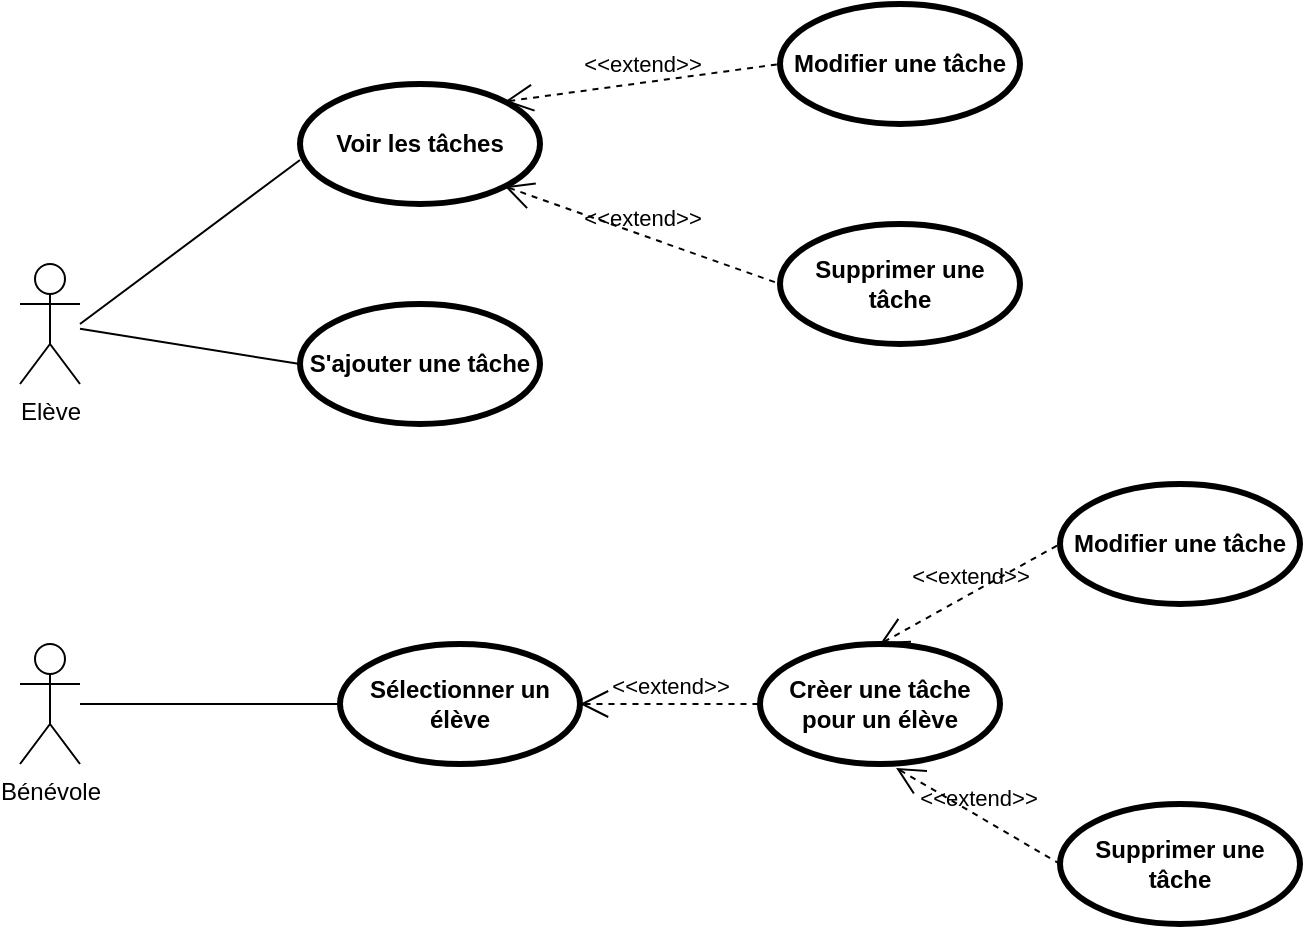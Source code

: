 <mxfile version="18.2.1" type="github">
  <diagram id="wpccjwFJa_wh-Vl-M0VJ" name="Page-1">
    <mxGraphModel dx="1422" dy="794" grid="1" gridSize="10" guides="1" tooltips="1" connect="1" arrows="1" fold="1" page="1" pageScale="1" pageWidth="827" pageHeight="1169" math="0" shadow="0">
      <root>
        <mxCell id="0" />
        <mxCell id="1" parent="0" />
        <mxCell id="4h-IRqhfVynDs1-3WfUB-1" value="Bénévole" style="shape=umlActor;html=1;verticalLabelPosition=bottom;verticalAlign=top;align=center;" parent="1" vertex="1">
          <mxGeometry x="120" y="430" width="30" height="60" as="geometry" />
        </mxCell>
        <mxCell id="4h-IRqhfVynDs1-3WfUB-2" value="Elève" style="shape=umlActor;html=1;verticalLabelPosition=bottom;verticalAlign=top;align=center;" parent="1" vertex="1">
          <mxGeometry x="120" y="240" width="30" height="60" as="geometry" />
        </mxCell>
        <mxCell id="4h-IRqhfVynDs1-3WfUB-3" value="Voir les tâches" style="shape=ellipse;html=1;strokeWidth=3;fontStyle=1;whiteSpace=wrap;align=center;perimeter=ellipsePerimeter;" parent="1" vertex="1">
          <mxGeometry x="260" y="150" width="120" height="60" as="geometry" />
        </mxCell>
        <mxCell id="4h-IRqhfVynDs1-3WfUB-4" value="S&#39;ajouter une tâche" style="shape=ellipse;html=1;strokeWidth=3;fontStyle=1;whiteSpace=wrap;align=center;perimeter=ellipsePerimeter;" parent="1" vertex="1">
          <mxGeometry x="260" y="260" width="120" height="60" as="geometry" />
        </mxCell>
        <mxCell id="4h-IRqhfVynDs1-3WfUB-5" value="Sélectionner un élève" style="shape=ellipse;html=1;strokeWidth=3;fontStyle=1;whiteSpace=wrap;align=center;perimeter=ellipsePerimeter;" parent="1" vertex="1">
          <mxGeometry x="280" y="430" width="120" height="60" as="geometry" />
        </mxCell>
        <mxCell id="4h-IRqhfVynDs1-3WfUB-6" value="Modifier une tâche" style="shape=ellipse;html=1;strokeWidth=3;fontStyle=1;whiteSpace=wrap;align=center;perimeter=ellipsePerimeter;" parent="1" vertex="1">
          <mxGeometry x="500" y="110" width="120" height="60" as="geometry" />
        </mxCell>
        <mxCell id="4h-IRqhfVynDs1-3WfUB-7" value="Supprimer une tâche" style="shape=ellipse;html=1;strokeWidth=3;fontStyle=1;whiteSpace=wrap;align=center;perimeter=ellipsePerimeter;" parent="1" vertex="1">
          <mxGeometry x="500" y="220" width="120" height="60" as="geometry" />
        </mxCell>
        <mxCell id="4h-IRqhfVynDs1-3WfUB-8" value="&amp;lt;&amp;lt;extend&amp;gt;&amp;gt;" style="edgeStyle=none;html=1;startArrow=open;endArrow=none;startSize=12;verticalAlign=bottom;dashed=1;labelBackgroundColor=none;rounded=0;exitX=1;exitY=1;exitDx=0;exitDy=0;entryX=0;entryY=0.5;entryDx=0;entryDy=0;" parent="1" source="4h-IRqhfVynDs1-3WfUB-3" target="4h-IRqhfVynDs1-3WfUB-7" edge="1">
          <mxGeometry width="160" relative="1" as="geometry">
            <mxPoint x="330" y="390" as="sourcePoint" />
            <mxPoint x="490" y="390" as="targetPoint" />
          </mxGeometry>
        </mxCell>
        <mxCell id="4h-IRqhfVynDs1-3WfUB-9" value="&amp;lt;&amp;lt;extend&amp;gt;&amp;gt;" style="edgeStyle=none;html=1;startArrow=open;endArrow=none;startSize=12;verticalAlign=bottom;dashed=1;labelBackgroundColor=none;rounded=0;exitX=1;exitY=0;exitDx=0;exitDy=0;entryX=0;entryY=0.5;entryDx=0;entryDy=0;" parent="1" source="4h-IRqhfVynDs1-3WfUB-3" target="4h-IRqhfVynDs1-3WfUB-6" edge="1">
          <mxGeometry width="160" relative="1" as="geometry">
            <mxPoint x="330" y="390" as="sourcePoint" />
            <mxPoint x="490" y="390" as="targetPoint" />
          </mxGeometry>
        </mxCell>
        <mxCell id="4h-IRqhfVynDs1-3WfUB-10" value="" style="edgeStyle=none;html=1;endArrow=none;verticalAlign=bottom;rounded=0;entryX=0;entryY=0.633;entryDx=0;entryDy=0;entryPerimeter=0;" parent="1" target="4h-IRqhfVynDs1-3WfUB-3" edge="1">
          <mxGeometry width="160" relative="1" as="geometry">
            <mxPoint x="150" y="270" as="sourcePoint" />
            <mxPoint x="490" y="390" as="targetPoint" />
          </mxGeometry>
        </mxCell>
        <mxCell id="4h-IRqhfVynDs1-3WfUB-11" value="" style="edgeStyle=none;html=1;endArrow=none;verticalAlign=bottom;rounded=0;entryX=0;entryY=0.5;entryDx=0;entryDy=0;" parent="1" source="4h-IRqhfVynDs1-3WfUB-2" target="4h-IRqhfVynDs1-3WfUB-4" edge="1">
          <mxGeometry width="160" relative="1" as="geometry">
            <mxPoint x="330" y="390" as="sourcePoint" />
            <mxPoint x="490" y="390" as="targetPoint" />
          </mxGeometry>
        </mxCell>
        <mxCell id="4h-IRqhfVynDs1-3WfUB-12" value="" style="edgeStyle=none;html=1;endArrow=none;verticalAlign=bottom;rounded=0;entryX=0;entryY=0.5;entryDx=0;entryDy=0;" parent="1" source="4h-IRqhfVynDs1-3WfUB-1" target="4h-IRqhfVynDs1-3WfUB-5" edge="1">
          <mxGeometry width="160" relative="1" as="geometry">
            <mxPoint x="330" y="390" as="sourcePoint" />
            <mxPoint x="490" y="390" as="targetPoint" />
          </mxGeometry>
        </mxCell>
        <mxCell id="4h-IRqhfVynDs1-3WfUB-13" value="Crèer une tâche pour un élève" style="shape=ellipse;html=1;strokeWidth=3;fontStyle=1;whiteSpace=wrap;align=center;perimeter=ellipsePerimeter;" parent="1" vertex="1">
          <mxGeometry x="490" y="430" width="120" height="60" as="geometry" />
        </mxCell>
        <mxCell id="4h-IRqhfVynDs1-3WfUB-14" value="&amp;lt;&amp;lt;extend&amp;gt;&amp;gt;" style="edgeStyle=none;html=1;startArrow=open;endArrow=none;startSize=12;verticalAlign=bottom;dashed=1;labelBackgroundColor=none;rounded=0;entryX=0;entryY=0.5;entryDx=0;entryDy=0;exitX=1;exitY=0.5;exitDx=0;exitDy=0;" parent="1" source="4h-IRqhfVynDs1-3WfUB-5" target="4h-IRqhfVynDs1-3WfUB-13" edge="1">
          <mxGeometry width="160" relative="1" as="geometry">
            <mxPoint x="330" y="390" as="sourcePoint" />
            <mxPoint x="490" y="390" as="targetPoint" />
          </mxGeometry>
        </mxCell>
        <mxCell id="CoeBijFj5IWHk_6ko7a0-1" value="Supprimer une tâche" style="shape=ellipse;html=1;strokeWidth=3;fontStyle=1;whiteSpace=wrap;align=center;perimeter=ellipsePerimeter;" vertex="1" parent="1">
          <mxGeometry x="640" y="510" width="120" height="60" as="geometry" />
        </mxCell>
        <mxCell id="CoeBijFj5IWHk_6ko7a0-2" value="Modifier une tâche" style="shape=ellipse;html=1;strokeWidth=3;fontStyle=1;whiteSpace=wrap;align=center;perimeter=ellipsePerimeter;" vertex="1" parent="1">
          <mxGeometry x="640" y="350" width="120" height="60" as="geometry" />
        </mxCell>
        <mxCell id="CoeBijFj5IWHk_6ko7a0-3" value="&amp;lt;&amp;lt;extend&amp;gt;&amp;gt;" style="edgeStyle=none;html=1;startArrow=open;endArrow=none;startSize=12;verticalAlign=bottom;dashed=1;labelBackgroundColor=none;rounded=0;exitX=0.5;exitY=0;exitDx=0;exitDy=0;entryX=0;entryY=0.5;entryDx=0;entryDy=0;" edge="1" parent="1" source="4h-IRqhfVynDs1-3WfUB-13" target="CoeBijFj5IWHk_6ko7a0-2">
          <mxGeometry width="160" relative="1" as="geometry">
            <mxPoint x="489.996" y="358.787" as="sourcePoint" />
            <mxPoint x="627.57" y="340" as="targetPoint" />
          </mxGeometry>
        </mxCell>
        <mxCell id="CoeBijFj5IWHk_6ko7a0-4" value="&amp;lt;&amp;lt;extend&amp;gt;&amp;gt;" style="edgeStyle=none;html=1;startArrow=open;endArrow=none;startSize=12;verticalAlign=bottom;dashed=1;labelBackgroundColor=none;rounded=0;exitX=0.567;exitY=1.033;exitDx=0;exitDy=0;entryX=0;entryY=0.5;entryDx=0;entryDy=0;exitPerimeter=0;" edge="1" parent="1" source="4h-IRqhfVynDs1-3WfUB-13" target="CoeBijFj5IWHk_6ko7a0-1">
          <mxGeometry width="160" relative="1" as="geometry">
            <mxPoint x="515" y="565" as="sourcePoint" />
            <mxPoint x="605" y="515" as="targetPoint" />
          </mxGeometry>
        </mxCell>
      </root>
    </mxGraphModel>
  </diagram>
</mxfile>
